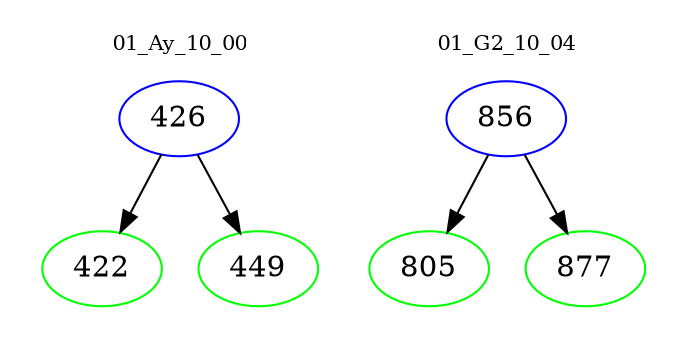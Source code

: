 digraph{
subgraph cluster_0 {
color = white
label = "01_Ay_10_00";
fontsize=10;
T0_426 [label="426", color="blue"]
T0_426 -> T0_422 [color="black"]
T0_422 [label="422", color="green"]
T0_426 -> T0_449 [color="black"]
T0_449 [label="449", color="green"]
}
subgraph cluster_1 {
color = white
label = "01_G2_10_04";
fontsize=10;
T1_856 [label="856", color="blue"]
T1_856 -> T1_805 [color="black"]
T1_805 [label="805", color="green"]
T1_856 -> T1_877 [color="black"]
T1_877 [label="877", color="green"]
}
}

